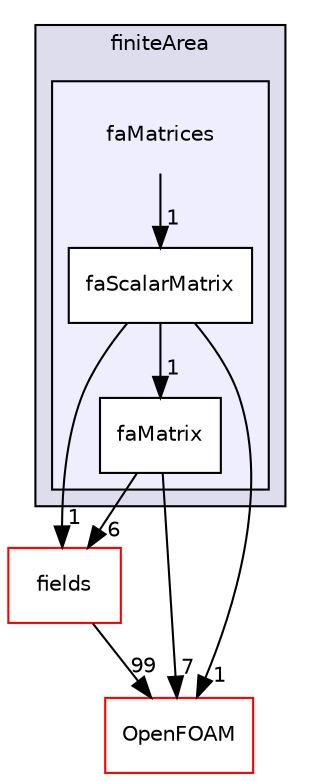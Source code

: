 digraph "src/finiteArea/faMatrices" {
  bgcolor=transparent;
  compound=true
  node [ fontsize="10", fontname="Helvetica"];
  edge [ labelfontsize="10", labelfontname="Helvetica"];
  subgraph clusterdir_b69a9eadfe761c231b266ce918b218a5 {
    graph [ bgcolor="#ddddee", pencolor="black", label="finiteArea" fontname="Helvetica", fontsize="10", URL="dir_b69a9eadfe761c231b266ce918b218a5.html"]
  subgraph clusterdir_11fa0d52a0a43d2db65b942bd42d04b1 {
    graph [ bgcolor="#eeeeff", pencolor="black", label="" URL="dir_11fa0d52a0a43d2db65b942bd42d04b1.html"];
    dir_11fa0d52a0a43d2db65b942bd42d04b1 [shape=plaintext label="faMatrices"];
    dir_a8b85252988bafbae81e433cb67ade88 [shape=box label="faMatrix" color="black" fillcolor="white" style="filled" URL="dir_a8b85252988bafbae81e433cb67ade88.html"];
    dir_6fd8ef23f05bae98bbaddbc362c2d568 [shape=box label="faScalarMatrix" color="black" fillcolor="white" style="filled" URL="dir_6fd8ef23f05bae98bbaddbc362c2d568.html"];
  }
  }
  dir_82c77a639fb8894523e0866635d617d1 [shape=box label="fields" color="red" URL="dir_82c77a639fb8894523e0866635d617d1.html"];
  dir_c5473ff19b20e6ec4dfe5c310b3778a8 [shape=box label="OpenFOAM" color="red" URL="dir_c5473ff19b20e6ec4dfe5c310b3778a8.html"];
  dir_82c77a639fb8894523e0866635d617d1->dir_c5473ff19b20e6ec4dfe5c310b3778a8 [headlabel="99", labeldistance=1.5 headhref="dir_000734_002151.html"];
  dir_11fa0d52a0a43d2db65b942bd42d04b1->dir_6fd8ef23f05bae98bbaddbc362c2d568 [headlabel="1", labeldistance=1.5 headhref="dir_000716_000718.html"];
  dir_6fd8ef23f05bae98bbaddbc362c2d568->dir_82c77a639fb8894523e0866635d617d1 [headlabel="1", labeldistance=1.5 headhref="dir_000718_000734.html"];
  dir_6fd8ef23f05bae98bbaddbc362c2d568->dir_c5473ff19b20e6ec4dfe5c310b3778a8 [headlabel="1", labeldistance=1.5 headhref="dir_000718_002151.html"];
  dir_6fd8ef23f05bae98bbaddbc362c2d568->dir_a8b85252988bafbae81e433cb67ade88 [headlabel="1", labeldistance=1.5 headhref="dir_000718_000717.html"];
  dir_a8b85252988bafbae81e433cb67ade88->dir_82c77a639fb8894523e0866635d617d1 [headlabel="6", labeldistance=1.5 headhref="dir_000717_000734.html"];
  dir_a8b85252988bafbae81e433cb67ade88->dir_c5473ff19b20e6ec4dfe5c310b3778a8 [headlabel="7", labeldistance=1.5 headhref="dir_000717_002151.html"];
}
